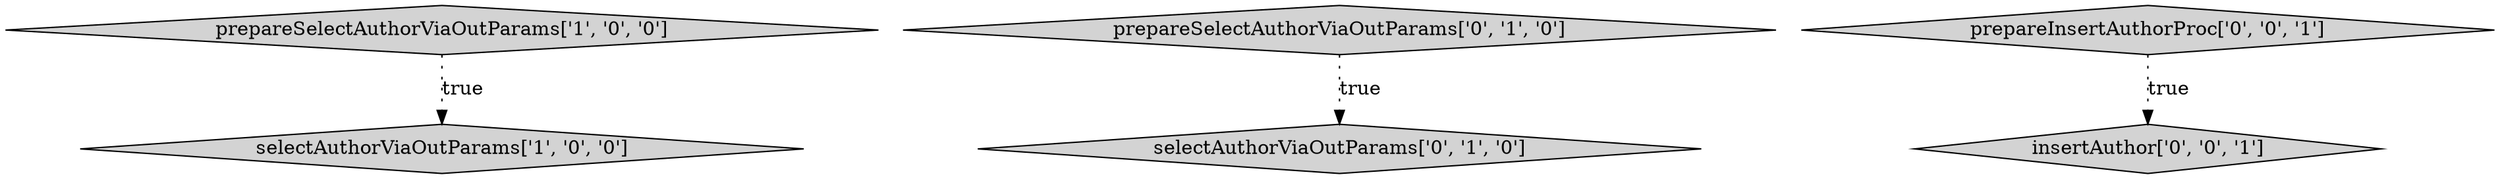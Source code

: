 digraph {
1 [style = filled, label = "prepareSelectAuthorViaOutParams['1', '0', '0']", fillcolor = lightgray, shape = diamond image = "AAA0AAABBB1BBB"];
3 [style = filled, label = "selectAuthorViaOutParams['0', '1', '0']", fillcolor = lightgray, shape = diamond image = "AAA0AAABBB2BBB"];
4 [style = filled, label = "insertAuthor['0', '0', '1']", fillcolor = lightgray, shape = diamond image = "AAA0AAABBB3BBB"];
2 [style = filled, label = "prepareSelectAuthorViaOutParams['0', '1', '0']", fillcolor = lightgray, shape = diamond image = "AAA0AAABBB2BBB"];
0 [style = filled, label = "selectAuthorViaOutParams['1', '0', '0']", fillcolor = lightgray, shape = diamond image = "AAA0AAABBB1BBB"];
5 [style = filled, label = "prepareInsertAuthorProc['0', '0', '1']", fillcolor = lightgray, shape = diamond image = "AAA0AAABBB3BBB"];
5->4 [style = dotted, label="true"];
2->3 [style = dotted, label="true"];
1->0 [style = dotted, label="true"];
}
